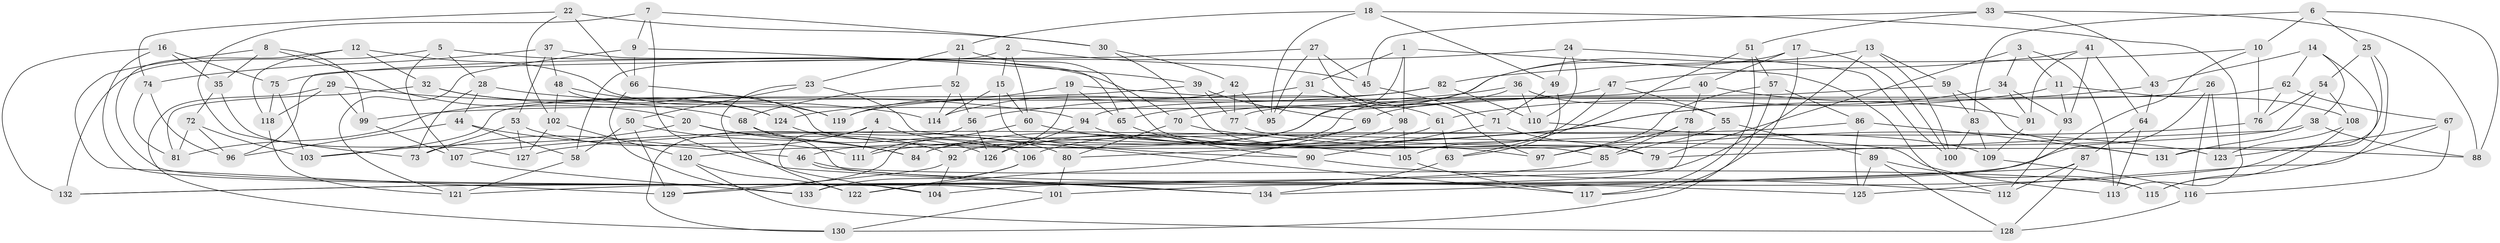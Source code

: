 // Generated by graph-tools (version 1.1) at 2025/16/03/09/25 04:16:32]
// undirected, 134 vertices, 268 edges
graph export_dot {
graph [start="1"]
  node [color=gray90,style=filled];
  1;
  2;
  3;
  4;
  5;
  6;
  7;
  8;
  9;
  10;
  11;
  12;
  13;
  14;
  15;
  16;
  17;
  18;
  19;
  20;
  21;
  22;
  23;
  24;
  25;
  26;
  27;
  28;
  29;
  30;
  31;
  32;
  33;
  34;
  35;
  36;
  37;
  38;
  39;
  40;
  41;
  42;
  43;
  44;
  45;
  46;
  47;
  48;
  49;
  50;
  51;
  52;
  53;
  54;
  55;
  56;
  57;
  58;
  59;
  60;
  61;
  62;
  63;
  64;
  65;
  66;
  67;
  68;
  69;
  70;
  71;
  72;
  73;
  74;
  75;
  76;
  77;
  78;
  79;
  80;
  81;
  82;
  83;
  84;
  85;
  86;
  87;
  88;
  89;
  90;
  91;
  92;
  93;
  94;
  95;
  96;
  97;
  98;
  99;
  100;
  101;
  102;
  103;
  104;
  105;
  106;
  107;
  108;
  109;
  110;
  111;
  112;
  113;
  114;
  115;
  116;
  117;
  118;
  119;
  120;
  121;
  122;
  123;
  124;
  125;
  126;
  127;
  128;
  129;
  130;
  131;
  132;
  133;
  134;
  1 -- 112;
  1 -- 31;
  1 -- 46;
  1 -- 98;
  2 -- 60;
  2 -- 45;
  2 -- 15;
  2 -- 58;
  3 -- 11;
  3 -- 79;
  3 -- 34;
  3 -- 113;
  4 -- 104;
  4 -- 106;
  4 -- 73;
  4 -- 111;
  5 -- 28;
  5 -- 70;
  5 -- 132;
  5 -- 107;
  6 -- 83;
  6 -- 25;
  6 -- 10;
  6 -- 88;
  7 -- 9;
  7 -- 73;
  7 -- 30;
  7 -- 134;
  8 -- 20;
  8 -- 129;
  8 -- 99;
  8 -- 35;
  9 -- 66;
  9 -- 121;
  9 -- 39;
  10 -- 76;
  10 -- 82;
  10 -- 101;
  11 -- 61;
  11 -- 93;
  11 -- 108;
  12 -- 119;
  12 -- 101;
  12 -- 118;
  12 -- 32;
  13 -- 100;
  13 -- 65;
  13 -- 132;
  13 -- 59;
  14 -- 38;
  14 -- 43;
  14 -- 62;
  14 -- 125;
  15 -- 90;
  15 -- 114;
  15 -- 60;
  16 -- 75;
  16 -- 132;
  16 -- 104;
  16 -- 35;
  17 -- 40;
  17 -- 120;
  17 -- 100;
  17 -- 117;
  18 -- 95;
  18 -- 113;
  18 -- 49;
  18 -- 21;
  19 -- 119;
  19 -- 61;
  19 -- 65;
  19 -- 129;
  20 -- 92;
  20 -- 84;
  20 -- 103;
  21 -- 97;
  21 -- 52;
  21 -- 23;
  22 -- 30;
  22 -- 102;
  22 -- 66;
  22 -- 74;
  23 -- 122;
  23 -- 50;
  23 -- 117;
  24 -- 75;
  24 -- 110;
  24 -- 100;
  24 -- 49;
  25 -- 54;
  25 -- 131;
  25 -- 104;
  26 -- 123;
  26 -- 94;
  26 -- 116;
  26 -- 121;
  27 -- 45;
  27 -- 97;
  27 -- 96;
  27 -- 95;
  28 -- 44;
  28 -- 94;
  28 -- 73;
  29 -- 118;
  29 -- 130;
  29 -- 68;
  29 -- 99;
  30 -- 42;
  30 -- 79;
  31 -- 98;
  31 -- 114;
  31 -- 95;
  32 -- 81;
  32 -- 114;
  32 -- 124;
  33 -- 43;
  33 -- 45;
  33 -- 51;
  33 -- 88;
  34 -- 93;
  34 -- 91;
  34 -- 80;
  35 -- 72;
  35 -- 127;
  36 -- 55;
  36 -- 56;
  36 -- 110;
  36 -- 70;
  37 -- 65;
  37 -- 48;
  37 -- 53;
  37 -- 74;
  38 -- 131;
  38 -- 88;
  38 -- 127;
  39 -- 81;
  39 -- 77;
  39 -- 69;
  40 -- 78;
  40 -- 91;
  40 -- 84;
  41 -- 64;
  41 -- 93;
  41 -- 47;
  41 -- 91;
  42 -- 95;
  42 -- 103;
  42 -- 77;
  43 -- 107;
  43 -- 64;
  44 -- 58;
  44 -- 96;
  44 -- 46;
  45 -- 71;
  46 -- 134;
  46 -- 115;
  47 -- 105;
  47 -- 55;
  47 -- 99;
  48 -- 124;
  48 -- 85;
  48 -- 102;
  49 -- 63;
  49 -- 71;
  50 -- 58;
  50 -- 129;
  50 -- 84;
  51 -- 63;
  51 -- 117;
  51 -- 57;
  52 -- 114;
  52 -- 68;
  52 -- 56;
  53 -- 111;
  53 -- 127;
  53 -- 73;
  54 -- 76;
  54 -- 108;
  54 -- 79;
  55 -- 89;
  55 -- 85;
  56 -- 130;
  56 -- 126;
  57 -- 86;
  57 -- 97;
  57 -- 130;
  58 -- 121;
  59 -- 83;
  59 -- 131;
  59 -- 69;
  60 -- 105;
  60 -- 111;
  61 -- 106;
  61 -- 63;
  62 -- 77;
  62 -- 76;
  62 -- 67;
  63 -- 134;
  64 -- 113;
  64 -- 87;
  65 -- 90;
  66 -- 133;
  66 -- 119;
  67 -- 116;
  67 -- 115;
  67 -- 123;
  68 -- 125;
  68 -- 80;
  69 -- 122;
  69 -- 84;
  70 -- 80;
  70 -- 123;
  71 -- 79;
  71 -- 90;
  72 -- 96;
  72 -- 81;
  72 -- 103;
  74 -- 81;
  74 -- 96;
  75 -- 118;
  75 -- 103;
  76 -- 111;
  77 -- 88;
  78 -- 97;
  78 -- 133;
  78 -- 85;
  80 -- 101;
  82 -- 119;
  82 -- 124;
  82 -- 110;
  83 -- 100;
  83 -- 109;
  85 -- 132;
  86 -- 92;
  86 -- 131;
  86 -- 125;
  87 -- 134;
  87 -- 112;
  87 -- 128;
  89 -- 113;
  89 -- 128;
  89 -- 125;
  90 -- 112;
  91 -- 109;
  92 -- 129;
  92 -- 104;
  93 -- 112;
  94 -- 109;
  94 -- 126;
  98 -- 126;
  98 -- 105;
  99 -- 107;
  101 -- 130;
  102 -- 127;
  102 -- 120;
  105 -- 117;
  106 -- 122;
  106 -- 133;
  107 -- 133;
  108 -- 115;
  108 -- 123;
  109 -- 116;
  110 -- 115;
  116 -- 128;
  118 -- 121;
  120 -- 128;
  120 -- 122;
  124 -- 126;
}
